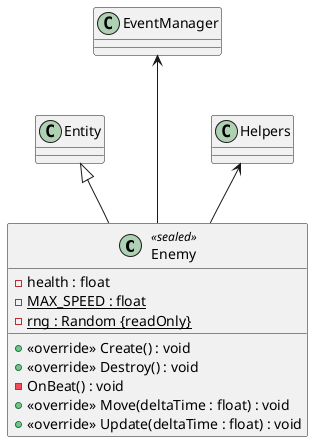 @startuml
class Enemy <<sealed>> {
    - health : float
    - {static} MAX_SPEED : float
    - {static} rng : Random {readOnly}
    + <<override>> Create() : void
    + <<override>> Destroy() : void
    - OnBeat() : void
    + <<override>> Move(deltaTime : float) : void
    + <<override>> Update(deltaTime : float) : void
}
Entity <|-- Enemy
EventManager <--- Enemy
Helpers <-- Enemy
@enduml
